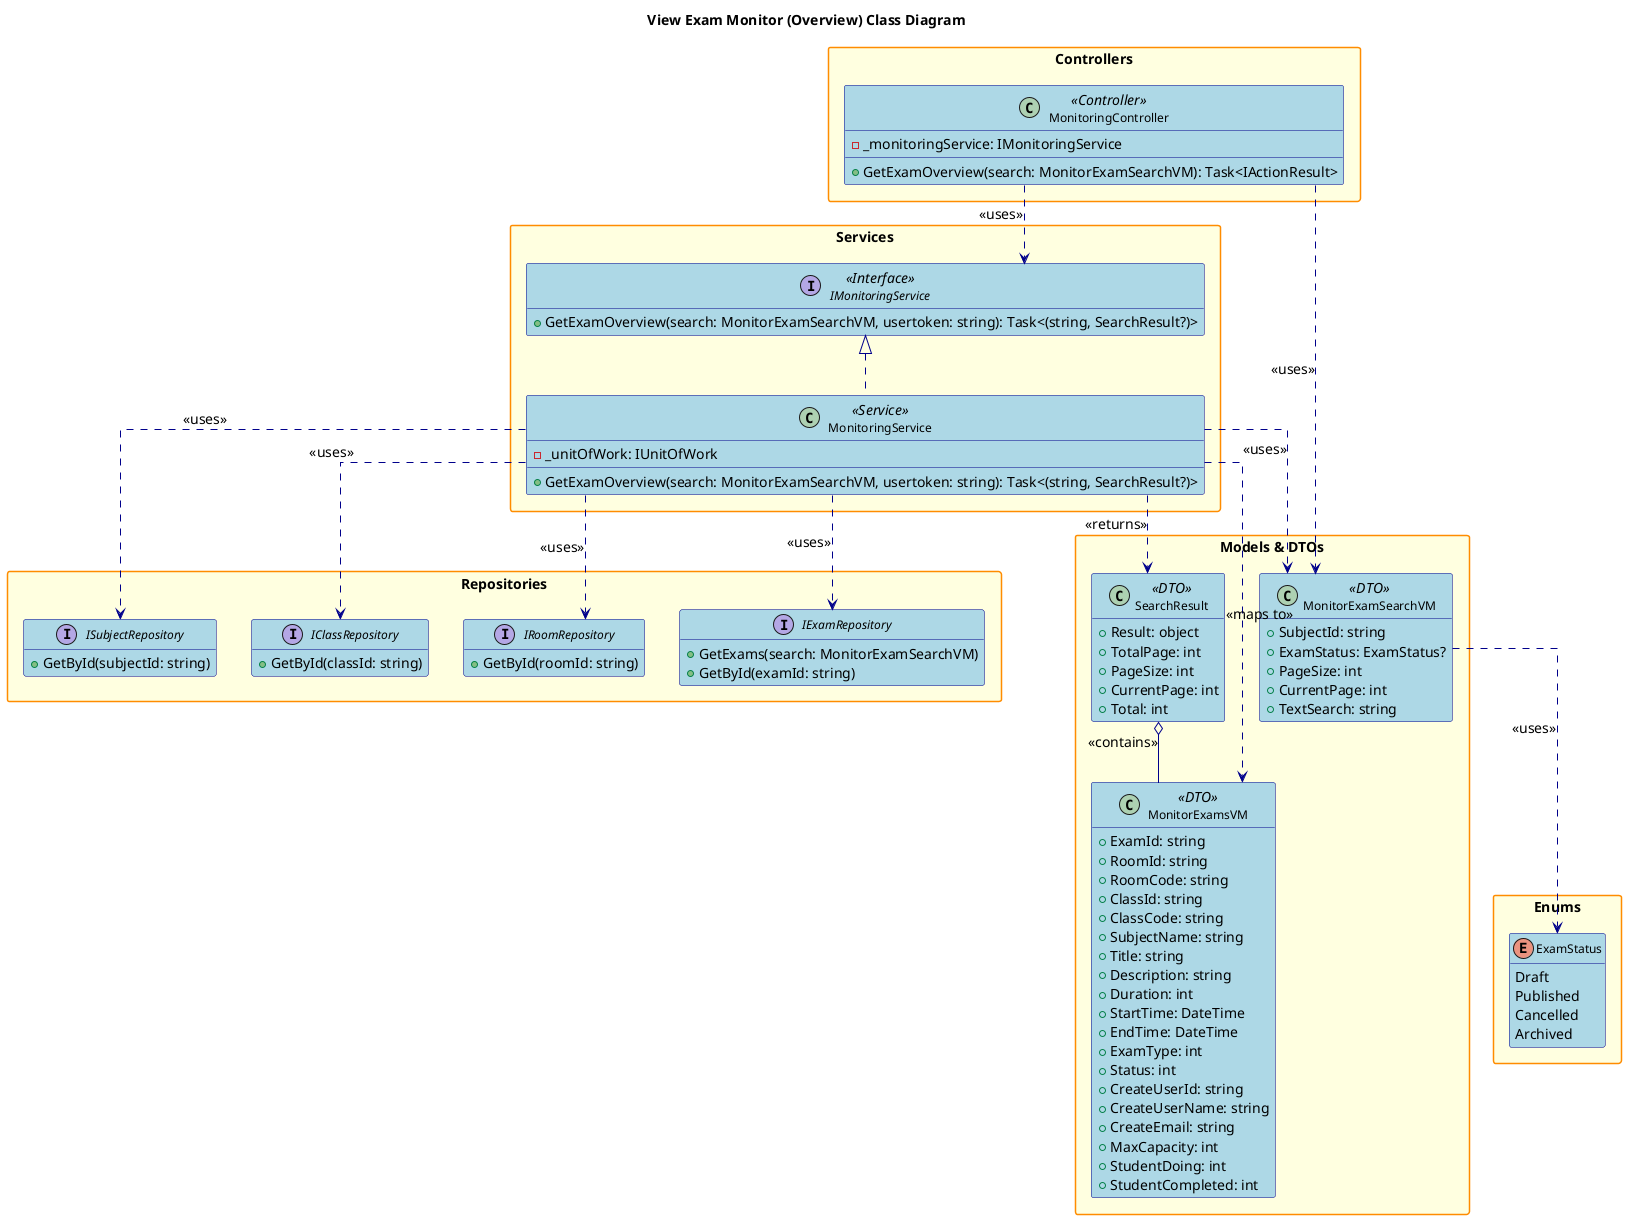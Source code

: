 @startuml
' Simplified View Exam Monitor (Overview) Class Diagram (giống dạng View List Role)

hide empty members
skinparam packageStyle rectangle
skinparam linetype ortho
skinparam defaultFontSize 14
skinparam defaultFontName Arial
skinparam classFontSize 12
skinparam classFontName Arial
skinparam noteFontSize 11
skinparam noteFontName Arial

skinparam class {
    BackgroundColor LightBlue
    BorderColor DarkBlue
    ArrowColor DarkBlue
    FontSize 12
}

skinparam package {
    BackgroundColor LightYellow
    BorderColor DarkOrange
    FontSize 14
    FontStyle bold
}
skinparam interface {
    BackgroundColor LightGreen
    BorderColor DarkGreen
    FontSize 12
}
skinparam enum {
    BackgroundColor LightCyan
    BorderColor DarkCyan
    FontSize 12
}

title View Exam Monitor (Overview) Class Diagram

package "Controllers" {
    class MonitoringController <<Controller>> {
        - _monitoringService: IMonitoringService
        + GetExamOverview(search: MonitorExamSearchVM): Task<IActionResult>
    }
}

package "Services" {
    interface IMonitoringService <<Interface>> {
        + GetExamOverview(search: MonitorExamSearchVM, usertoken: string): Task<(string, SearchResult?)>
    }
    class MonitoringService <<Service>> {
        - _unitOfWork: IUnitOfWork
        + GetExamOverview(search: MonitorExamSearchVM, usertoken: string): Task<(string, SearchResult?)>
    }
}

package "Repositories" {
    interface IExamRepository {
        + GetExams(search: MonitorExamSearchVM)
        + GetById(examId: string)
    }
    interface IRoomRepository {
        + GetById(roomId: string)
    }
    interface IClassRepository {
        + GetById(classId: string)
    }
    interface ISubjectRepository {
        + GetById(subjectId: string)
    }
}

package "Models & DTOs" {
    class MonitorExamSearchVM <<DTO>> {
        + SubjectId: string
        + ExamStatus: ExamStatus?
        + PageSize: int
        + CurrentPage: int
        + TextSearch: string
    }
    class MonitorExamsVM <<DTO>> {
        + ExamId: string
        + RoomId: string
        + RoomCode: string
        + ClassId: string
        + ClassCode: string
        + SubjectName: string
        + Title: string
        + Description: string
        + Duration: int
        + StartTime: DateTime
        + EndTime: DateTime
        + ExamType: int
        + Status: int
        + CreateUserId: string
        + CreateUserName: string
        + CreateEmail: string
        + MaxCapacity: int
        + StudentDoing: int
        + StudentCompleted: int
    }
    class SearchResult <<DTO>> {
        + Result: object
        + TotalPage: int
        + PageSize: int
        + CurrentPage: int
        + Total: int
    }
}

package "Enums" {
    enum ExamStatus {
        Draft
        Published
        Cancelled
        Archived
    }
}

' Relationships
MonitoringController ..> IMonitoringService : <<uses>>
MonitoringController ..> MonitorExamSearchVM : <<uses>>
IMonitoringService <|.. MonitoringService
MonitoringService ..> MonitorExamSearchVM : <<uses>>
MonitoringService ..> MonitorExamsVM : <<maps to>>
MonitoringService ..> SearchResult : <<returns>>
MonitoringService ..> IExamRepository : <<uses>>
MonitoringService ..> IRoomRepository : <<uses>>
MonitoringService ..> IClassRepository : <<uses>>
MonitoringService ..> ISubjectRepository : <<uses>>
MonitorExamSearchVM ..> ExamStatus : <<uses>>
SearchResult o-- MonitorExamsVM : <<contains>>

@enduml